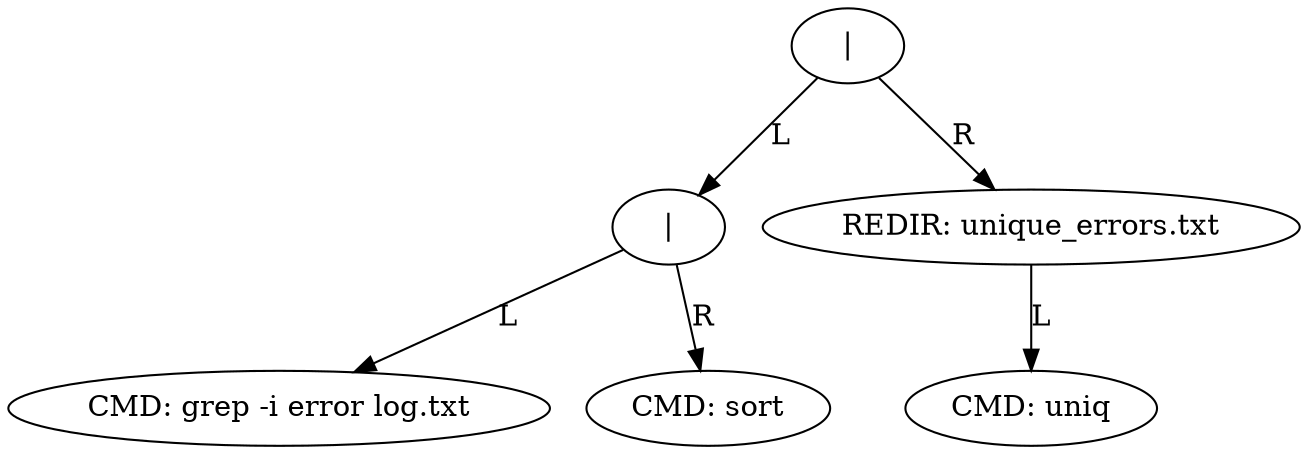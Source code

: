 digraph AST {
"0x166ce70" [label="|"];
"0x166ce70" -> "0x166cd60" [label="L"];
"0x166cd60" [label="|"];
"0x166cd60" -> "0x166ccc0" [label="L"];
"0x166ccc0" [label="CMD: grep -i error log.txt"];
"0x166cd60" -> "0x166cd30" [label="R"];
"0x166cd30" [label="CMD: sort"];
"0x166ce70" -> "0x166ce40" [label="R"];
"0x166ce40" [label="REDIR: unique_errors.txt"];
"0x166ce40" -> "0x166cdd0" [label="L"];
"0x166cdd0" [label="CMD: uniq"];
}
